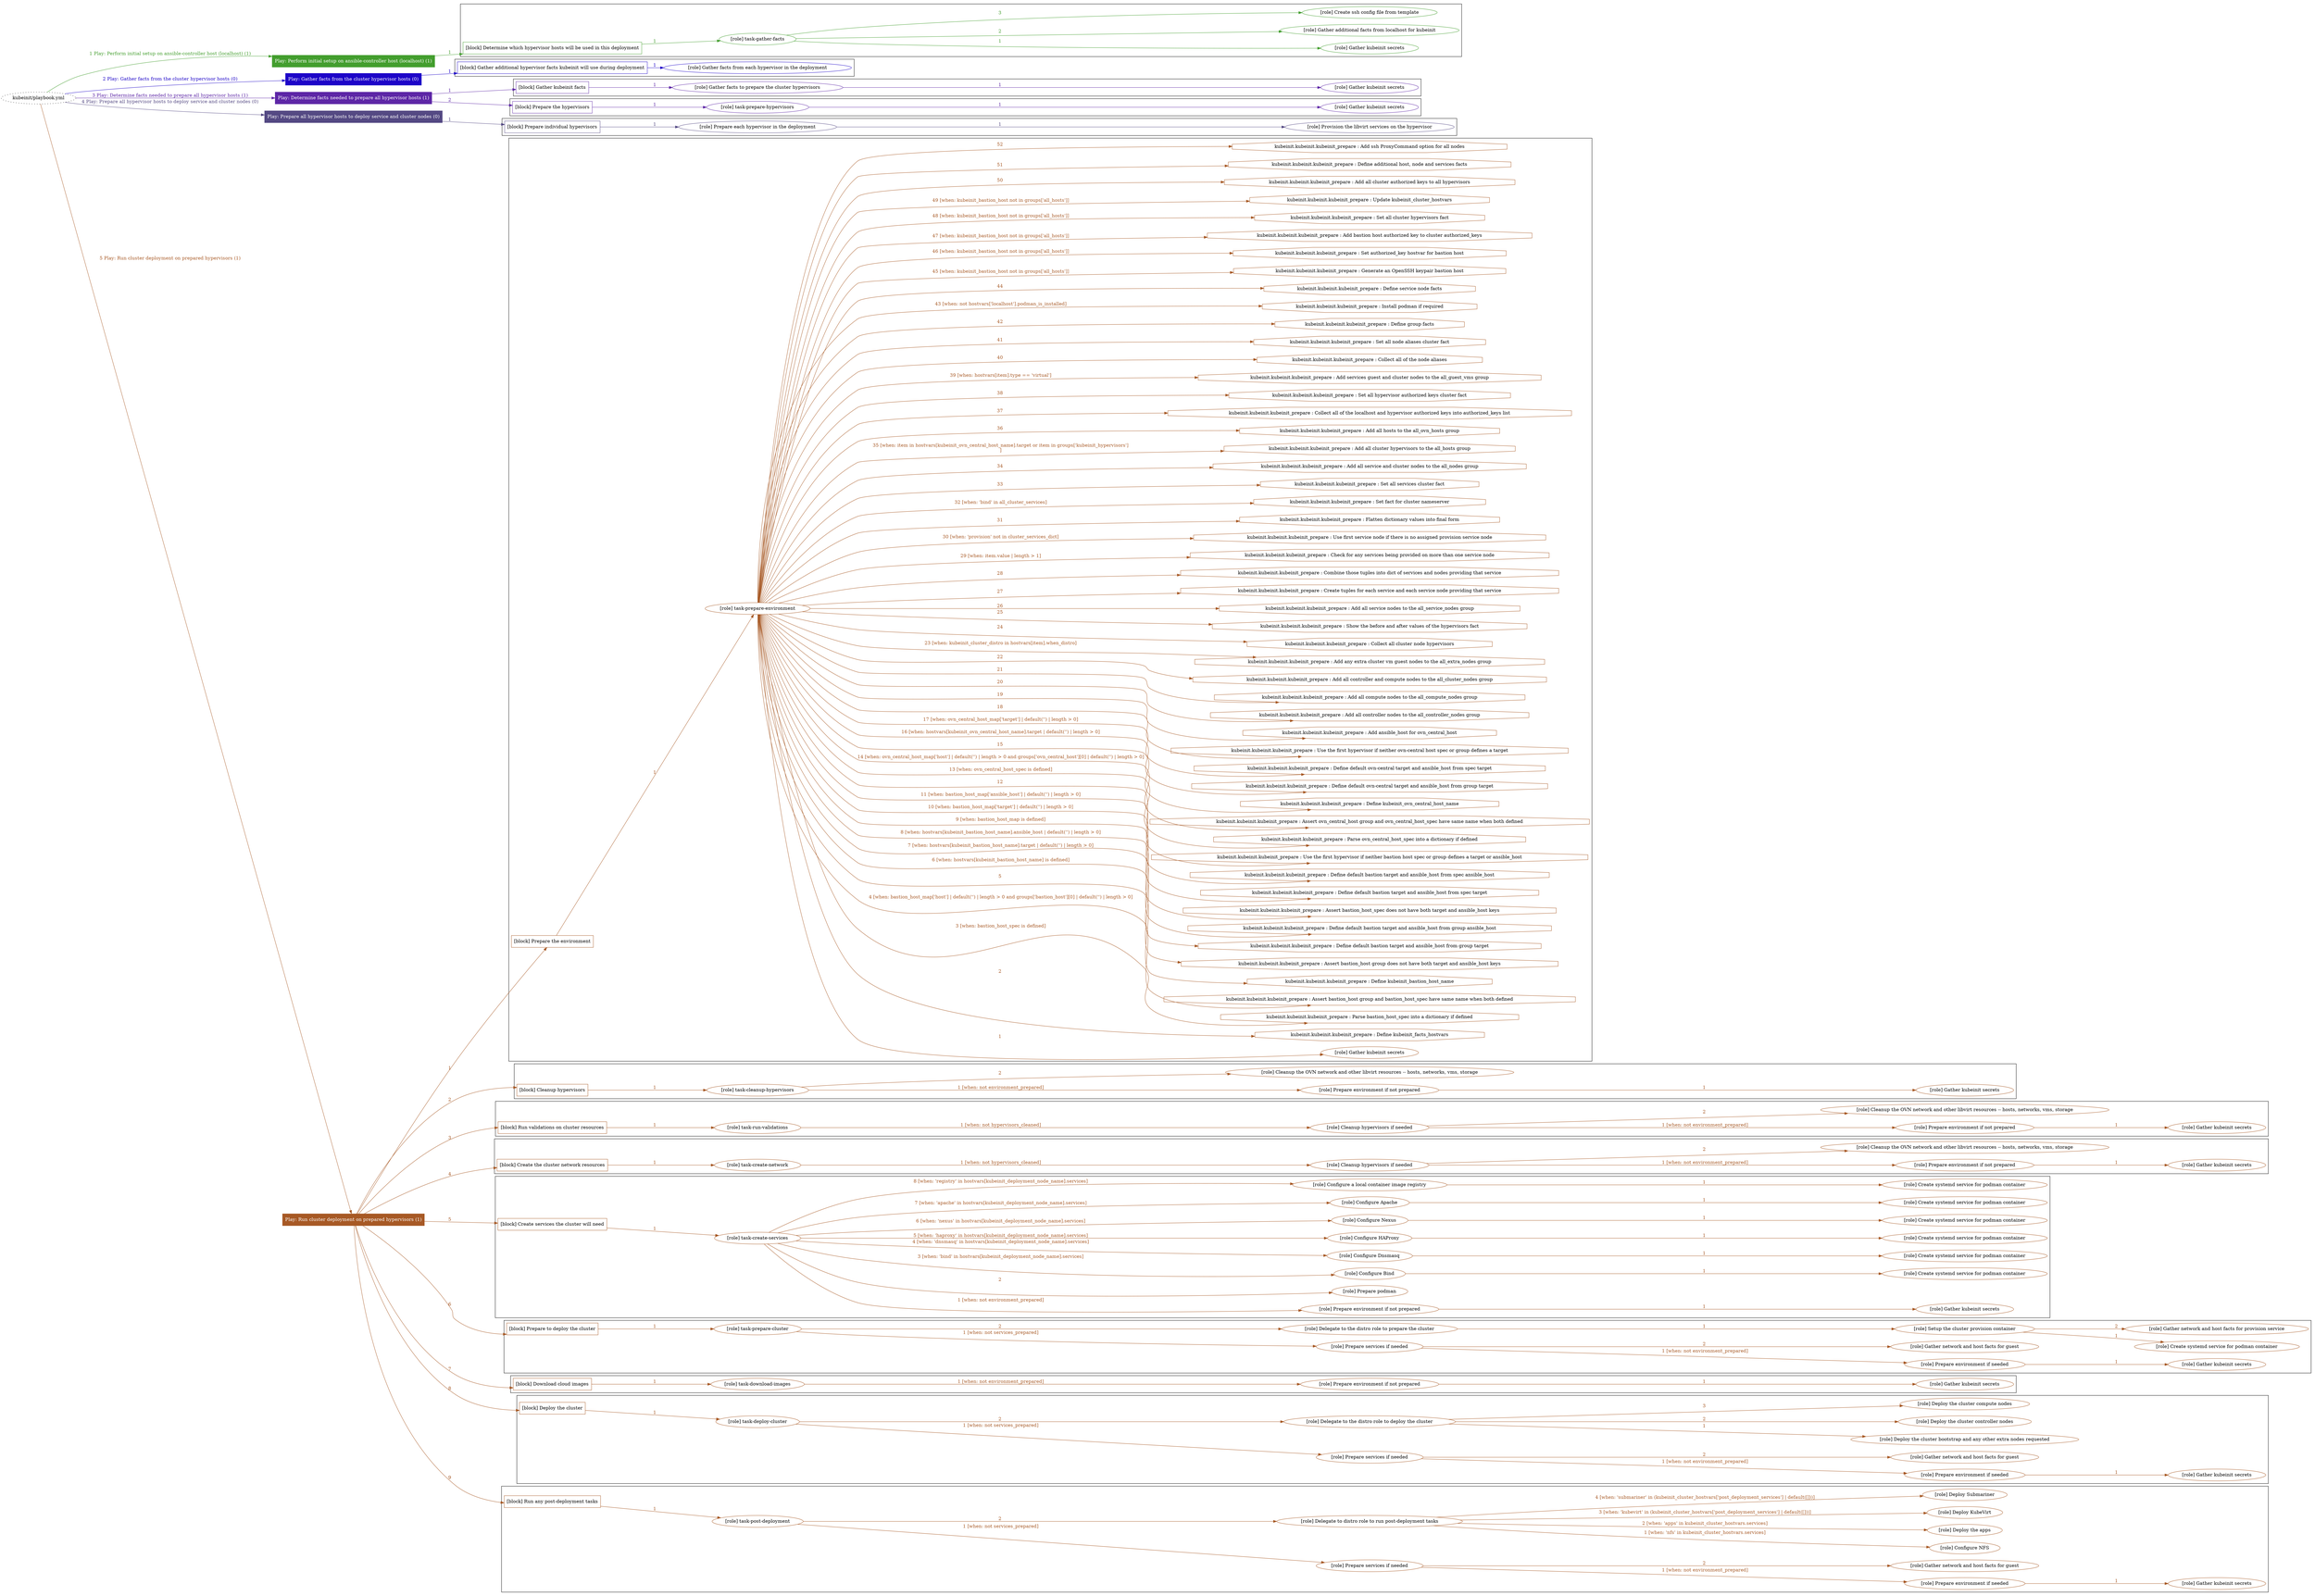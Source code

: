 digraph {
	graph [concentrate=true ordering=in rankdir=LR ratio=fill]
	edge [esep=5 sep=10]
	"kubeinit/playbook.yml" [URL="/home/runner/work/kubeinit/kubeinit/kubeinit/playbook.yml" id=playbook_54354c21 style=dotted]
	"kubeinit/playbook.yml" -> play_55abe20b [label="1 Play: Perform initial setup on ansible-controller host (localhost) (1)" color="#439e2e" fontcolor="#439e2e" id=edge_play_55abe20b labeltooltip="1 Play: Perform initial setup on ansible-controller host (localhost) (1)" tooltip="1 Play: Perform initial setup on ansible-controller host (localhost) (1)"]
	subgraph "Play: Perform initial setup on ansible-controller host (localhost) (1)" {
		play_55abe20b [label="Play: Perform initial setup on ansible-controller host (localhost) (1)" URL="/home/runner/work/kubeinit/kubeinit/kubeinit/playbook.yml" color="#439e2e" fontcolor="#ffffff" id=play_55abe20b shape=box style=filled tooltip=localhost]
		play_55abe20b -> block_2b50e3f5 [label=1 color="#439e2e" fontcolor="#439e2e" id=edge_block_2b50e3f5 labeltooltip=1 tooltip=1]
		subgraph cluster_block_2b50e3f5 {
			block_2b50e3f5 [label="[block] Determine which hypervisor hosts will be used in this deployment" URL="/home/runner/work/kubeinit/kubeinit/kubeinit/playbook.yml" color="#439e2e" id=block_2b50e3f5 labeltooltip="Determine which hypervisor hosts will be used in this deployment" shape=box tooltip="Determine which hypervisor hosts will be used in this deployment"]
			block_2b50e3f5 -> role_583c43ba [label="1 " color="#439e2e" fontcolor="#439e2e" id=edge_role_583c43ba labeltooltip="1 " tooltip="1 "]
			subgraph "task-gather-facts" {
				role_583c43ba [label="[role] task-gather-facts" URL="/home/runner/work/kubeinit/kubeinit/kubeinit/playbook.yml" color="#439e2e" id=role_583c43ba tooltip="task-gather-facts"]
				role_583c43ba -> role_19b228b3 [label="1 " color="#439e2e" fontcolor="#439e2e" id=edge_role_19b228b3 labeltooltip="1 " tooltip="1 "]
				subgraph "Gather kubeinit secrets" {
					role_19b228b3 [label="[role] Gather kubeinit secrets" URL="/home/runner/.ansible/collections/ansible_collections/kubeinit/kubeinit/roles/kubeinit_prepare/tasks/build_hypervisors_group.yml" color="#439e2e" id=role_19b228b3 tooltip="Gather kubeinit secrets"]
				}
				role_583c43ba -> role_148fb6dc [label="2 " color="#439e2e" fontcolor="#439e2e" id=edge_role_148fb6dc labeltooltip="2 " tooltip="2 "]
				subgraph "Gather additional facts from localhost for kubeinit" {
					role_148fb6dc [label="[role] Gather additional facts from localhost for kubeinit" URL="/home/runner/.ansible/collections/ansible_collections/kubeinit/kubeinit/roles/kubeinit_prepare/tasks/build_hypervisors_group.yml" color="#439e2e" id=role_148fb6dc tooltip="Gather additional facts from localhost for kubeinit"]
				}
				role_583c43ba -> role_630bd286 [label="3 " color="#439e2e" fontcolor="#439e2e" id=edge_role_630bd286 labeltooltip="3 " tooltip="3 "]
				subgraph "Create ssh config file from template" {
					role_630bd286 [label="[role] Create ssh config file from template" URL="/home/runner/.ansible/collections/ansible_collections/kubeinit/kubeinit/roles/kubeinit_prepare/tasks/build_hypervisors_group.yml" color="#439e2e" id=role_630bd286 tooltip="Create ssh config file from template"]
				}
			}
		}
	}
	"kubeinit/playbook.yml" -> play_e77ec3d4 [label="2 Play: Gather facts from the cluster hypervisor hosts (0)" color="#1d04c8" fontcolor="#1d04c8" id=edge_play_e77ec3d4 labeltooltip="2 Play: Gather facts from the cluster hypervisor hosts (0)" tooltip="2 Play: Gather facts from the cluster hypervisor hosts (0)"]
	subgraph "Play: Gather facts from the cluster hypervisor hosts (0)" {
		play_e77ec3d4 [label="Play: Gather facts from the cluster hypervisor hosts (0)" URL="/home/runner/work/kubeinit/kubeinit/kubeinit/playbook.yml" color="#1d04c8" fontcolor="#ffffff" id=play_e77ec3d4 shape=box style=filled tooltip="Play: Gather facts from the cluster hypervisor hosts (0)"]
		play_e77ec3d4 -> block_15659675 [label=1 color="#1d04c8" fontcolor="#1d04c8" id=edge_block_15659675 labeltooltip=1 tooltip=1]
		subgraph cluster_block_15659675 {
			block_15659675 [label="[block] Gather additional hypervisor facts kubeinit will use during deployment" URL="/home/runner/work/kubeinit/kubeinit/kubeinit/playbook.yml" color="#1d04c8" id=block_15659675 labeltooltip="Gather additional hypervisor facts kubeinit will use during deployment" shape=box tooltip="Gather additional hypervisor facts kubeinit will use during deployment"]
			block_15659675 -> role_9f4b4860 [label="1 " color="#1d04c8" fontcolor="#1d04c8" id=edge_role_9f4b4860 labeltooltip="1 " tooltip="1 "]
			subgraph "Gather facts from each hypervisor in the deployment" {
				role_9f4b4860 [label="[role] Gather facts from each hypervisor in the deployment" URL="/home/runner/work/kubeinit/kubeinit/kubeinit/playbook.yml" color="#1d04c8" id=role_9f4b4860 tooltip="Gather facts from each hypervisor in the deployment"]
			}
		}
	}
	"kubeinit/playbook.yml" -> play_027fb5e7 [label="3 Play: Determine facts needed to prepare all hypervisor hosts (1)" color="#5d26a6" fontcolor="#5d26a6" id=edge_play_027fb5e7 labeltooltip="3 Play: Determine facts needed to prepare all hypervisor hosts (1)" tooltip="3 Play: Determine facts needed to prepare all hypervisor hosts (1)"]
	subgraph "Play: Determine facts needed to prepare all hypervisor hosts (1)" {
		play_027fb5e7 [label="Play: Determine facts needed to prepare all hypervisor hosts (1)" URL="/home/runner/work/kubeinit/kubeinit/kubeinit/playbook.yml" color="#5d26a6" fontcolor="#ffffff" id=play_027fb5e7 shape=box style=filled tooltip=localhost]
		play_027fb5e7 -> block_5db22080 [label=1 color="#5d26a6" fontcolor="#5d26a6" id=edge_block_5db22080 labeltooltip=1 tooltip=1]
		subgraph cluster_block_5db22080 {
			block_5db22080 [label="[block] Gather kubeinit facts" URL="/home/runner/work/kubeinit/kubeinit/kubeinit/playbook.yml" color="#5d26a6" id=block_5db22080 labeltooltip="Gather kubeinit facts" shape=box tooltip="Gather kubeinit facts"]
			block_5db22080 -> role_3937835b [label="1 " color="#5d26a6" fontcolor="#5d26a6" id=edge_role_3937835b labeltooltip="1 " tooltip="1 "]
			subgraph "Gather facts to prepare the cluster hypervisors" {
				role_3937835b [label="[role] Gather facts to prepare the cluster hypervisors" URL="/home/runner/work/kubeinit/kubeinit/kubeinit/playbook.yml" color="#5d26a6" id=role_3937835b tooltip="Gather facts to prepare the cluster hypervisors"]
				role_3937835b -> role_99d6f5f3 [label="1 " color="#5d26a6" fontcolor="#5d26a6" id=edge_role_99d6f5f3 labeltooltip="1 " tooltip="1 "]
				subgraph "Gather kubeinit secrets" {
					role_99d6f5f3 [label="[role] Gather kubeinit secrets" URL="/home/runner/.ansible/collections/ansible_collections/kubeinit/kubeinit/roles/kubeinit_prepare/tasks/gather_kubeinit_facts.yml" color="#5d26a6" id=role_99d6f5f3 tooltip="Gather kubeinit secrets"]
				}
			}
		}
		play_027fb5e7 -> block_80909220 [label=2 color="#5d26a6" fontcolor="#5d26a6" id=edge_block_80909220 labeltooltip=2 tooltip=2]
		subgraph cluster_block_80909220 {
			block_80909220 [label="[block] Prepare the hypervisors" URL="/home/runner/work/kubeinit/kubeinit/kubeinit/playbook.yml" color="#5d26a6" id=block_80909220 labeltooltip="Prepare the hypervisors" shape=box tooltip="Prepare the hypervisors"]
			block_80909220 -> role_bd1df01e [label="1 " color="#5d26a6" fontcolor="#5d26a6" id=edge_role_bd1df01e labeltooltip="1 " tooltip="1 "]
			subgraph "task-prepare-hypervisors" {
				role_bd1df01e [label="[role] task-prepare-hypervisors" URL="/home/runner/work/kubeinit/kubeinit/kubeinit/playbook.yml" color="#5d26a6" id=role_bd1df01e tooltip="task-prepare-hypervisors"]
				role_bd1df01e -> role_f7e1d088 [label="1 " color="#5d26a6" fontcolor="#5d26a6" id=edge_role_f7e1d088 labeltooltip="1 " tooltip="1 "]
				subgraph "Gather kubeinit secrets" {
					role_f7e1d088 [label="[role] Gather kubeinit secrets" URL="/home/runner/.ansible/collections/ansible_collections/kubeinit/kubeinit/roles/kubeinit_prepare/tasks/gather_kubeinit_facts.yml" color="#5d26a6" id=role_f7e1d088 tooltip="Gather kubeinit secrets"]
				}
			}
		}
	}
	"kubeinit/playbook.yml" -> play_148537cc [label="4 Play: Prepare all hypervisor hosts to deploy service and cluster nodes (0)" color="#544983" fontcolor="#544983" id=edge_play_148537cc labeltooltip="4 Play: Prepare all hypervisor hosts to deploy service and cluster nodes (0)" tooltip="4 Play: Prepare all hypervisor hosts to deploy service and cluster nodes (0)"]
	subgraph "Play: Prepare all hypervisor hosts to deploy service and cluster nodes (0)" {
		play_148537cc [label="Play: Prepare all hypervisor hosts to deploy service and cluster nodes (0)" URL="/home/runner/work/kubeinit/kubeinit/kubeinit/playbook.yml" color="#544983" fontcolor="#ffffff" id=play_148537cc shape=box style=filled tooltip="Play: Prepare all hypervisor hosts to deploy service and cluster nodes (0)"]
		play_148537cc -> block_8d8fffc7 [label=1 color="#544983" fontcolor="#544983" id=edge_block_8d8fffc7 labeltooltip=1 tooltip=1]
		subgraph cluster_block_8d8fffc7 {
			block_8d8fffc7 [label="[block] Prepare individual hypervisors" URL="/home/runner/work/kubeinit/kubeinit/kubeinit/playbook.yml" color="#544983" id=block_8d8fffc7 labeltooltip="Prepare individual hypervisors" shape=box tooltip="Prepare individual hypervisors"]
			block_8d8fffc7 -> role_e0246079 [label="1 " color="#544983" fontcolor="#544983" id=edge_role_e0246079 labeltooltip="1 " tooltip="1 "]
			subgraph "Prepare each hypervisor in the deployment" {
				role_e0246079 [label="[role] Prepare each hypervisor in the deployment" URL="/home/runner/work/kubeinit/kubeinit/kubeinit/playbook.yml" color="#544983" id=role_e0246079 tooltip="Prepare each hypervisor in the deployment"]
				role_e0246079 -> role_8cc67bb2 [label="1 " color="#544983" fontcolor="#544983" id=edge_role_8cc67bb2 labeltooltip="1 " tooltip="1 "]
				subgraph "Provision the libvirt services on the hypervisor" {
					role_8cc67bb2 [label="[role] Provision the libvirt services on the hypervisor" URL="/home/runner/.ansible/collections/ansible_collections/kubeinit/kubeinit/roles/kubeinit_prepare/tasks/prepare_hypervisor.yml" color="#544983" id=role_8cc67bb2 tooltip="Provision the libvirt services on the hypervisor"]
				}
			}
		}
	}
	"kubeinit/playbook.yml" -> play_8e8e1270 [label="5 Play: Run cluster deployment on prepared hypervisors (1)" color="#a75925" fontcolor="#a75925" id=edge_play_8e8e1270 labeltooltip="5 Play: Run cluster deployment on prepared hypervisors (1)" tooltip="5 Play: Run cluster deployment on prepared hypervisors (1)"]
	subgraph "Play: Run cluster deployment on prepared hypervisors (1)" {
		play_8e8e1270 [label="Play: Run cluster deployment on prepared hypervisors (1)" URL="/home/runner/work/kubeinit/kubeinit/kubeinit/playbook.yml" color="#a75925" fontcolor="#ffffff" id=play_8e8e1270 shape=box style=filled tooltip=localhost]
		play_8e8e1270 -> block_ecbdc8c4 [label=1 color="#a75925" fontcolor="#a75925" id=edge_block_ecbdc8c4 labeltooltip=1 tooltip=1]
		subgraph cluster_block_ecbdc8c4 {
			block_ecbdc8c4 [label="[block] Prepare the environment" URL="/home/runner/work/kubeinit/kubeinit/kubeinit/playbook.yml" color="#a75925" id=block_ecbdc8c4 labeltooltip="Prepare the environment" shape=box tooltip="Prepare the environment"]
			block_ecbdc8c4 -> role_493e06ce [label="1 " color="#a75925" fontcolor="#a75925" id=edge_role_493e06ce labeltooltip="1 " tooltip="1 "]
			subgraph "task-prepare-environment" {
				role_493e06ce [label="[role] task-prepare-environment" URL="/home/runner/work/kubeinit/kubeinit/kubeinit/playbook.yml" color="#a75925" id=role_493e06ce tooltip="task-prepare-environment"]
				role_493e06ce -> role_8e89a533 [label="1 " color="#a75925" fontcolor="#a75925" id=edge_role_8e89a533 labeltooltip="1 " tooltip="1 "]
				subgraph "Gather kubeinit secrets" {
					role_8e89a533 [label="[role] Gather kubeinit secrets" URL="/home/runner/.ansible/collections/ansible_collections/kubeinit/kubeinit/roles/kubeinit_prepare/tasks/gather_kubeinit_facts.yml" color="#a75925" id=role_8e89a533 tooltip="Gather kubeinit secrets"]
				}
				task_8c029398 [label="kubeinit.kubeinit.kubeinit_prepare : Define kubeinit_facts_hostvars" URL="/home/runner/.ansible/collections/ansible_collections/kubeinit/kubeinit/roles/kubeinit_prepare/tasks/main.yml" color="#a75925" id=task_8c029398 shape=octagon tooltip="kubeinit.kubeinit.kubeinit_prepare : Define kubeinit_facts_hostvars"]
				role_493e06ce -> task_8c029398 [label="2 " color="#a75925" fontcolor="#a75925" id=edge_task_8c029398 labeltooltip="2 " tooltip="2 "]
				task_c0c2f0b3 [label="kubeinit.kubeinit.kubeinit_prepare : Parse bastion_host_spec into a dictionary if defined" URL="/home/runner/.ansible/collections/ansible_collections/kubeinit/kubeinit/roles/kubeinit_prepare/tasks/main.yml" color="#a75925" id=task_c0c2f0b3 shape=octagon tooltip="kubeinit.kubeinit.kubeinit_prepare : Parse bastion_host_spec into a dictionary if defined"]
				role_493e06ce -> task_c0c2f0b3 [label="3 [when: bastion_host_spec is defined]" color="#a75925" fontcolor="#a75925" id=edge_task_c0c2f0b3 labeltooltip="3 [when: bastion_host_spec is defined]" tooltip="3 [when: bastion_host_spec is defined]"]
				task_609bd85e [label="kubeinit.kubeinit.kubeinit_prepare : Assert bastion_host group and bastion_host_spec have same name when both defined" URL="/home/runner/.ansible/collections/ansible_collections/kubeinit/kubeinit/roles/kubeinit_prepare/tasks/main.yml" color="#a75925" id=task_609bd85e shape=octagon tooltip="kubeinit.kubeinit.kubeinit_prepare : Assert bastion_host group and bastion_host_spec have same name when both defined"]
				role_493e06ce -> task_609bd85e [label="4 [when: bastion_host_map['host'] | default('') | length > 0 and groups['bastion_host'][0] | default('') | length > 0]" color="#a75925" fontcolor="#a75925" id=edge_task_609bd85e labeltooltip="4 [when: bastion_host_map['host'] | default('') | length > 0 and groups['bastion_host'][0] | default('') | length > 0]" tooltip="4 [when: bastion_host_map['host'] | default('') | length > 0 and groups['bastion_host'][0] | default('') | length > 0]"]
				task_b00bdfe1 [label="kubeinit.kubeinit.kubeinit_prepare : Define kubeinit_bastion_host_name" URL="/home/runner/.ansible/collections/ansible_collections/kubeinit/kubeinit/roles/kubeinit_prepare/tasks/main.yml" color="#a75925" id=task_b00bdfe1 shape=octagon tooltip="kubeinit.kubeinit.kubeinit_prepare : Define kubeinit_bastion_host_name"]
				role_493e06ce -> task_b00bdfe1 [label="5 " color="#a75925" fontcolor="#a75925" id=edge_task_b00bdfe1 labeltooltip="5 " tooltip="5 "]
				task_8b27de79 [label="kubeinit.kubeinit.kubeinit_prepare : Assert bastion_host group does not have both target and ansible_host keys" URL="/home/runner/.ansible/collections/ansible_collections/kubeinit/kubeinit/roles/kubeinit_prepare/tasks/main.yml" color="#a75925" id=task_8b27de79 shape=octagon tooltip="kubeinit.kubeinit.kubeinit_prepare : Assert bastion_host group does not have both target and ansible_host keys"]
				role_493e06ce -> task_8b27de79 [label="6 [when: hostvars[kubeinit_bastion_host_name] is defined]" color="#a75925" fontcolor="#a75925" id=edge_task_8b27de79 labeltooltip="6 [when: hostvars[kubeinit_bastion_host_name] is defined]" tooltip="6 [when: hostvars[kubeinit_bastion_host_name] is defined]"]
				task_a34d0ce6 [label="kubeinit.kubeinit.kubeinit_prepare : Define default bastion target and ansible_host from group target" URL="/home/runner/.ansible/collections/ansible_collections/kubeinit/kubeinit/roles/kubeinit_prepare/tasks/main.yml" color="#a75925" id=task_a34d0ce6 shape=octagon tooltip="kubeinit.kubeinit.kubeinit_prepare : Define default bastion target and ansible_host from group target"]
				role_493e06ce -> task_a34d0ce6 [label="7 [when: hostvars[kubeinit_bastion_host_name].target | default('') | length > 0]" color="#a75925" fontcolor="#a75925" id=edge_task_a34d0ce6 labeltooltip="7 [when: hostvars[kubeinit_bastion_host_name].target | default('') | length > 0]" tooltip="7 [when: hostvars[kubeinit_bastion_host_name].target | default('') | length > 0]"]
				task_c13d3a59 [label="kubeinit.kubeinit.kubeinit_prepare : Define default bastion target and ansible_host from group ansible_host" URL="/home/runner/.ansible/collections/ansible_collections/kubeinit/kubeinit/roles/kubeinit_prepare/tasks/main.yml" color="#a75925" id=task_c13d3a59 shape=octagon tooltip="kubeinit.kubeinit.kubeinit_prepare : Define default bastion target and ansible_host from group ansible_host"]
				role_493e06ce -> task_c13d3a59 [label="8 [when: hostvars[kubeinit_bastion_host_name].ansible_host | default('') | length > 0]" color="#a75925" fontcolor="#a75925" id=edge_task_c13d3a59 labeltooltip="8 [when: hostvars[kubeinit_bastion_host_name].ansible_host | default('') | length > 0]" tooltip="8 [when: hostvars[kubeinit_bastion_host_name].ansible_host | default('') | length > 0]"]
				task_e1cca482 [label="kubeinit.kubeinit.kubeinit_prepare : Assert bastion_host_spec does not have both target and ansible_host keys" URL="/home/runner/.ansible/collections/ansible_collections/kubeinit/kubeinit/roles/kubeinit_prepare/tasks/main.yml" color="#a75925" id=task_e1cca482 shape=octagon tooltip="kubeinit.kubeinit.kubeinit_prepare : Assert bastion_host_spec does not have both target and ansible_host keys"]
				role_493e06ce -> task_e1cca482 [label="9 [when: bastion_host_map is defined]" color="#a75925" fontcolor="#a75925" id=edge_task_e1cca482 labeltooltip="9 [when: bastion_host_map is defined]" tooltip="9 [when: bastion_host_map is defined]"]
				task_c2eafdc7 [label="kubeinit.kubeinit.kubeinit_prepare : Define default bastion target and ansible_host from spec target" URL="/home/runner/.ansible/collections/ansible_collections/kubeinit/kubeinit/roles/kubeinit_prepare/tasks/main.yml" color="#a75925" id=task_c2eafdc7 shape=octagon tooltip="kubeinit.kubeinit.kubeinit_prepare : Define default bastion target and ansible_host from spec target"]
				role_493e06ce -> task_c2eafdc7 [label="10 [when: bastion_host_map['target'] | default('') | length > 0]" color="#a75925" fontcolor="#a75925" id=edge_task_c2eafdc7 labeltooltip="10 [when: bastion_host_map['target'] | default('') | length > 0]" tooltip="10 [when: bastion_host_map['target'] | default('') | length > 0]"]
				task_673f3b42 [label="kubeinit.kubeinit.kubeinit_prepare : Define default bastion target and ansible_host from spec ansible_host" URL="/home/runner/.ansible/collections/ansible_collections/kubeinit/kubeinit/roles/kubeinit_prepare/tasks/main.yml" color="#a75925" id=task_673f3b42 shape=octagon tooltip="kubeinit.kubeinit.kubeinit_prepare : Define default bastion target and ansible_host from spec ansible_host"]
				role_493e06ce -> task_673f3b42 [label="11 [when: bastion_host_map['ansible_host'] | default('') | length > 0]" color="#a75925" fontcolor="#a75925" id=edge_task_673f3b42 labeltooltip="11 [when: bastion_host_map['ansible_host'] | default('') | length > 0]" tooltip="11 [when: bastion_host_map['ansible_host'] | default('') | length > 0]"]
				task_7f4ea3fa [label="kubeinit.kubeinit.kubeinit_prepare : Use the first hypervisor if neither bastion host spec or group defines a target or ansible_host" URL="/home/runner/.ansible/collections/ansible_collections/kubeinit/kubeinit/roles/kubeinit_prepare/tasks/main.yml" color="#a75925" id=task_7f4ea3fa shape=octagon tooltip="kubeinit.kubeinit.kubeinit_prepare : Use the first hypervisor if neither bastion host spec or group defines a target or ansible_host"]
				role_493e06ce -> task_7f4ea3fa [label="12 " color="#a75925" fontcolor="#a75925" id=edge_task_7f4ea3fa labeltooltip="12 " tooltip="12 "]
				task_12fca08e [label="kubeinit.kubeinit.kubeinit_prepare : Parse ovn_central_host_spec into a dictionary if defined" URL="/home/runner/.ansible/collections/ansible_collections/kubeinit/kubeinit/roles/kubeinit_prepare/tasks/main.yml" color="#a75925" id=task_12fca08e shape=octagon tooltip="kubeinit.kubeinit.kubeinit_prepare : Parse ovn_central_host_spec into a dictionary if defined"]
				role_493e06ce -> task_12fca08e [label="13 [when: ovn_central_host_spec is defined]" color="#a75925" fontcolor="#a75925" id=edge_task_12fca08e labeltooltip="13 [when: ovn_central_host_spec is defined]" tooltip="13 [when: ovn_central_host_spec is defined]"]
				task_b4923778 [label="kubeinit.kubeinit.kubeinit_prepare : Assert ovn_central_host group and ovn_central_host_spec have same name when both defined" URL="/home/runner/.ansible/collections/ansible_collections/kubeinit/kubeinit/roles/kubeinit_prepare/tasks/main.yml" color="#a75925" id=task_b4923778 shape=octagon tooltip="kubeinit.kubeinit.kubeinit_prepare : Assert ovn_central_host group and ovn_central_host_spec have same name when both defined"]
				role_493e06ce -> task_b4923778 [label="14 [when: ovn_central_host_map['host'] | default('') | length > 0 and groups['ovn_central_host'][0] | default('') | length > 0]" color="#a75925" fontcolor="#a75925" id=edge_task_b4923778 labeltooltip="14 [when: ovn_central_host_map['host'] | default('') | length > 0 and groups['ovn_central_host'][0] | default('') | length > 0]" tooltip="14 [when: ovn_central_host_map['host'] | default('') | length > 0 and groups['ovn_central_host'][0] | default('') | length > 0]"]
				task_63d5c8fa [label="kubeinit.kubeinit.kubeinit_prepare : Define kubeinit_ovn_central_host_name" URL="/home/runner/.ansible/collections/ansible_collections/kubeinit/kubeinit/roles/kubeinit_prepare/tasks/main.yml" color="#a75925" id=task_63d5c8fa shape=octagon tooltip="kubeinit.kubeinit.kubeinit_prepare : Define kubeinit_ovn_central_host_name"]
				role_493e06ce -> task_63d5c8fa [label="15 " color="#a75925" fontcolor="#a75925" id=edge_task_63d5c8fa labeltooltip="15 " tooltip="15 "]
				task_c802df35 [label="kubeinit.kubeinit.kubeinit_prepare : Define default ovn-central target and ansible_host from group target" URL="/home/runner/.ansible/collections/ansible_collections/kubeinit/kubeinit/roles/kubeinit_prepare/tasks/main.yml" color="#a75925" id=task_c802df35 shape=octagon tooltip="kubeinit.kubeinit.kubeinit_prepare : Define default ovn-central target and ansible_host from group target"]
				role_493e06ce -> task_c802df35 [label="16 [when: hostvars[kubeinit_ovn_central_host_name].target | default('') | length > 0]" color="#a75925" fontcolor="#a75925" id=edge_task_c802df35 labeltooltip="16 [when: hostvars[kubeinit_ovn_central_host_name].target | default('') | length > 0]" tooltip="16 [when: hostvars[kubeinit_ovn_central_host_name].target | default('') | length > 0]"]
				task_0f0f3cc1 [label="kubeinit.kubeinit.kubeinit_prepare : Define default ovn-central target and ansible_host from spec target" URL="/home/runner/.ansible/collections/ansible_collections/kubeinit/kubeinit/roles/kubeinit_prepare/tasks/main.yml" color="#a75925" id=task_0f0f3cc1 shape=octagon tooltip="kubeinit.kubeinit.kubeinit_prepare : Define default ovn-central target and ansible_host from spec target"]
				role_493e06ce -> task_0f0f3cc1 [label="17 [when: ovn_central_host_map['target'] | default('') | length > 0]" color="#a75925" fontcolor="#a75925" id=edge_task_0f0f3cc1 labeltooltip="17 [when: ovn_central_host_map['target'] | default('') | length > 0]" tooltip="17 [when: ovn_central_host_map['target'] | default('') | length > 0]"]
				task_39791ff9 [label="kubeinit.kubeinit.kubeinit_prepare : Use the first hypervisor if neither ovn-central host spec or group defines a target" URL="/home/runner/.ansible/collections/ansible_collections/kubeinit/kubeinit/roles/kubeinit_prepare/tasks/main.yml" color="#a75925" id=task_39791ff9 shape=octagon tooltip="kubeinit.kubeinit.kubeinit_prepare : Use the first hypervisor if neither ovn-central host spec or group defines a target"]
				role_493e06ce -> task_39791ff9 [label="18 " color="#a75925" fontcolor="#a75925" id=edge_task_39791ff9 labeltooltip="18 " tooltip="18 "]
				task_e1b3f178 [label="kubeinit.kubeinit.kubeinit_prepare : Add ansible_host for ovn_central_host" URL="/home/runner/.ansible/collections/ansible_collections/kubeinit/kubeinit/roles/kubeinit_prepare/tasks/main.yml" color="#a75925" id=task_e1b3f178 shape=octagon tooltip="kubeinit.kubeinit.kubeinit_prepare : Add ansible_host for ovn_central_host"]
				role_493e06ce -> task_e1b3f178 [label="19 " color="#a75925" fontcolor="#a75925" id=edge_task_e1b3f178 labeltooltip="19 " tooltip="19 "]
				task_8dd670f3 [label="kubeinit.kubeinit.kubeinit_prepare : Add all controller nodes to the all_controller_nodes group" URL="/home/runner/.ansible/collections/ansible_collections/kubeinit/kubeinit/roles/kubeinit_prepare/tasks/prepare_groups.yml" color="#a75925" id=task_8dd670f3 shape=octagon tooltip="kubeinit.kubeinit.kubeinit_prepare : Add all controller nodes to the all_controller_nodes group"]
				role_493e06ce -> task_8dd670f3 [label="20 " color="#a75925" fontcolor="#a75925" id=edge_task_8dd670f3 labeltooltip="20 " tooltip="20 "]
				task_6b75c6c3 [label="kubeinit.kubeinit.kubeinit_prepare : Add all compute nodes to the all_compute_nodes group" URL="/home/runner/.ansible/collections/ansible_collections/kubeinit/kubeinit/roles/kubeinit_prepare/tasks/prepare_groups.yml" color="#a75925" id=task_6b75c6c3 shape=octagon tooltip="kubeinit.kubeinit.kubeinit_prepare : Add all compute nodes to the all_compute_nodes group"]
				role_493e06ce -> task_6b75c6c3 [label="21 " color="#a75925" fontcolor="#a75925" id=edge_task_6b75c6c3 labeltooltip="21 " tooltip="21 "]
				task_13a62fbc [label="kubeinit.kubeinit.kubeinit_prepare : Add all controller and compute nodes to the all_cluster_nodes group" URL="/home/runner/.ansible/collections/ansible_collections/kubeinit/kubeinit/roles/kubeinit_prepare/tasks/prepare_groups.yml" color="#a75925" id=task_13a62fbc shape=octagon tooltip="kubeinit.kubeinit.kubeinit_prepare : Add all controller and compute nodes to the all_cluster_nodes group"]
				role_493e06ce -> task_13a62fbc [label="22 " color="#a75925" fontcolor="#a75925" id=edge_task_13a62fbc labeltooltip="22 " tooltip="22 "]
				task_3e5c0e3c [label="kubeinit.kubeinit.kubeinit_prepare : Add any extra cluster vm guest nodes to the all_extra_nodes group" URL="/home/runner/.ansible/collections/ansible_collections/kubeinit/kubeinit/roles/kubeinit_prepare/tasks/prepare_groups.yml" color="#a75925" id=task_3e5c0e3c shape=octagon tooltip="kubeinit.kubeinit.kubeinit_prepare : Add any extra cluster vm guest nodes to the all_extra_nodes group"]
				role_493e06ce -> task_3e5c0e3c [label="23 [when: kubeinit_cluster_distro in hostvars[item].when_distro]" color="#a75925" fontcolor="#a75925" id=edge_task_3e5c0e3c labeltooltip="23 [when: kubeinit_cluster_distro in hostvars[item].when_distro]" tooltip="23 [when: kubeinit_cluster_distro in hostvars[item].when_distro]"]
				task_d93794f0 [label="kubeinit.kubeinit.kubeinit_prepare : Collect all cluster node hypervisors" URL="/home/runner/.ansible/collections/ansible_collections/kubeinit/kubeinit/roles/kubeinit_prepare/tasks/prepare_groups.yml" color="#a75925" id=task_d93794f0 shape=octagon tooltip="kubeinit.kubeinit.kubeinit_prepare : Collect all cluster node hypervisors"]
				role_493e06ce -> task_d93794f0 [label="24 " color="#a75925" fontcolor="#a75925" id=edge_task_d93794f0 labeltooltip="24 " tooltip="24 "]
				task_c1882f5b [label="kubeinit.kubeinit.kubeinit_prepare : Show the before and after values of the hypervisors fact" URL="/home/runner/.ansible/collections/ansible_collections/kubeinit/kubeinit/roles/kubeinit_prepare/tasks/prepare_groups.yml" color="#a75925" id=task_c1882f5b shape=octagon tooltip="kubeinit.kubeinit.kubeinit_prepare : Show the before and after values of the hypervisors fact"]
				role_493e06ce -> task_c1882f5b [label="25 " color="#a75925" fontcolor="#a75925" id=edge_task_c1882f5b labeltooltip="25 " tooltip="25 "]
				task_43be0252 [label="kubeinit.kubeinit.kubeinit_prepare : Add all service nodes to the all_service_nodes group" URL="/home/runner/.ansible/collections/ansible_collections/kubeinit/kubeinit/roles/kubeinit_prepare/tasks/prepare_groups.yml" color="#a75925" id=task_43be0252 shape=octagon tooltip="kubeinit.kubeinit.kubeinit_prepare : Add all service nodes to the all_service_nodes group"]
				role_493e06ce -> task_43be0252 [label="26 " color="#a75925" fontcolor="#a75925" id=edge_task_43be0252 labeltooltip="26 " tooltip="26 "]
				task_dc94fe8d [label="kubeinit.kubeinit.kubeinit_prepare : Create tuples for each service and each service node providing that service" URL="/home/runner/.ansible/collections/ansible_collections/kubeinit/kubeinit/roles/kubeinit_prepare/tasks/prepare_groups.yml" color="#a75925" id=task_dc94fe8d shape=octagon tooltip="kubeinit.kubeinit.kubeinit_prepare : Create tuples for each service and each service node providing that service"]
				role_493e06ce -> task_dc94fe8d [label="27 " color="#a75925" fontcolor="#a75925" id=edge_task_dc94fe8d labeltooltip="27 " tooltip="27 "]
				task_9c314edc [label="kubeinit.kubeinit.kubeinit_prepare : Combine those tuples into dict of services and nodes providing that service" URL="/home/runner/.ansible/collections/ansible_collections/kubeinit/kubeinit/roles/kubeinit_prepare/tasks/prepare_groups.yml" color="#a75925" id=task_9c314edc shape=octagon tooltip="kubeinit.kubeinit.kubeinit_prepare : Combine those tuples into dict of services and nodes providing that service"]
				role_493e06ce -> task_9c314edc [label="28 " color="#a75925" fontcolor="#a75925" id=edge_task_9c314edc labeltooltip="28 " tooltip="28 "]
				task_e2e8e40d [label="kubeinit.kubeinit.kubeinit_prepare : Check for any services being provided on more than one service node" URL="/home/runner/.ansible/collections/ansible_collections/kubeinit/kubeinit/roles/kubeinit_prepare/tasks/prepare_groups.yml" color="#a75925" id=task_e2e8e40d shape=octagon tooltip="kubeinit.kubeinit.kubeinit_prepare : Check for any services being provided on more than one service node"]
				role_493e06ce -> task_e2e8e40d [label="29 [when: item.value | length > 1]" color="#a75925" fontcolor="#a75925" id=edge_task_e2e8e40d labeltooltip="29 [when: item.value | length > 1]" tooltip="29 [when: item.value | length > 1]"]
				task_fabac87c [label="kubeinit.kubeinit.kubeinit_prepare : Use first service node if there is no assigned provision service node" URL="/home/runner/.ansible/collections/ansible_collections/kubeinit/kubeinit/roles/kubeinit_prepare/tasks/prepare_groups.yml" color="#a75925" id=task_fabac87c shape=octagon tooltip="kubeinit.kubeinit.kubeinit_prepare : Use first service node if there is no assigned provision service node"]
				role_493e06ce -> task_fabac87c [label="30 [when: 'provision' not in cluster_services_dict]" color="#a75925" fontcolor="#a75925" id=edge_task_fabac87c labeltooltip="30 [when: 'provision' not in cluster_services_dict]" tooltip="30 [when: 'provision' not in cluster_services_dict]"]
				task_f14c22ed [label="kubeinit.kubeinit.kubeinit_prepare : Flatten dictionary values into final form" URL="/home/runner/.ansible/collections/ansible_collections/kubeinit/kubeinit/roles/kubeinit_prepare/tasks/prepare_groups.yml" color="#a75925" id=task_f14c22ed shape=octagon tooltip="kubeinit.kubeinit.kubeinit_prepare : Flatten dictionary values into final form"]
				role_493e06ce -> task_f14c22ed [label="31 " color="#a75925" fontcolor="#a75925" id=edge_task_f14c22ed labeltooltip="31 " tooltip="31 "]
				task_962fecde [label="kubeinit.kubeinit.kubeinit_prepare : Set fact for cluster nameserver" URL="/home/runner/.ansible/collections/ansible_collections/kubeinit/kubeinit/roles/kubeinit_prepare/tasks/prepare_groups.yml" color="#a75925" id=task_962fecde shape=octagon tooltip="kubeinit.kubeinit.kubeinit_prepare : Set fact for cluster nameserver"]
				role_493e06ce -> task_962fecde [label="32 [when: 'bind' in all_cluster_services]" color="#a75925" fontcolor="#a75925" id=edge_task_962fecde labeltooltip="32 [when: 'bind' in all_cluster_services]" tooltip="32 [when: 'bind' in all_cluster_services]"]
				task_b8f123cd [label="kubeinit.kubeinit.kubeinit_prepare : Set all services cluster fact" URL="/home/runner/.ansible/collections/ansible_collections/kubeinit/kubeinit/roles/kubeinit_prepare/tasks/prepare_groups.yml" color="#a75925" id=task_b8f123cd shape=octagon tooltip="kubeinit.kubeinit.kubeinit_prepare : Set all services cluster fact"]
				role_493e06ce -> task_b8f123cd [label="33 " color="#a75925" fontcolor="#a75925" id=edge_task_b8f123cd labeltooltip="33 " tooltip="33 "]
				task_3953bfe8 [label="kubeinit.kubeinit.kubeinit_prepare : Add all service and cluster nodes to the all_nodes group" URL="/home/runner/.ansible/collections/ansible_collections/kubeinit/kubeinit/roles/kubeinit_prepare/tasks/prepare_groups.yml" color="#a75925" id=task_3953bfe8 shape=octagon tooltip="kubeinit.kubeinit.kubeinit_prepare : Add all service and cluster nodes to the all_nodes group"]
				role_493e06ce -> task_3953bfe8 [label="34 " color="#a75925" fontcolor="#a75925" id=edge_task_3953bfe8 labeltooltip="34 " tooltip="34 "]
				task_afddd5bc [label="kubeinit.kubeinit.kubeinit_prepare : Add all cluster hypervisors to the all_hosts group" URL="/home/runner/.ansible/collections/ansible_collections/kubeinit/kubeinit/roles/kubeinit_prepare/tasks/prepare_groups.yml" color="#a75925" id=task_afddd5bc shape=octagon tooltip="kubeinit.kubeinit.kubeinit_prepare : Add all cluster hypervisors to the all_hosts group"]
				role_493e06ce -> task_afddd5bc [label="35 [when: item in hostvars[kubeinit_ovn_central_host_name].target or item in groups['kubeinit_hypervisors']
]" color="#a75925" fontcolor="#a75925" id=edge_task_afddd5bc labeltooltip="35 [when: item in hostvars[kubeinit_ovn_central_host_name].target or item in groups['kubeinit_hypervisors']
]" tooltip="35 [when: item in hostvars[kubeinit_ovn_central_host_name].target or item in groups['kubeinit_hypervisors']
]"]
				task_e0767c57 [label="kubeinit.kubeinit.kubeinit_prepare : Add all hosts to the all_ovn_hosts group" URL="/home/runner/.ansible/collections/ansible_collections/kubeinit/kubeinit/roles/kubeinit_prepare/tasks/prepare_groups.yml" color="#a75925" id=task_e0767c57 shape=octagon tooltip="kubeinit.kubeinit.kubeinit_prepare : Add all hosts to the all_ovn_hosts group"]
				role_493e06ce -> task_e0767c57 [label="36 " color="#a75925" fontcolor="#a75925" id=edge_task_e0767c57 labeltooltip="36 " tooltip="36 "]
				task_4696329a [label="kubeinit.kubeinit.kubeinit_prepare : Collect all of the localhost and hypervisor authorized keys into authorized_keys list" URL="/home/runner/.ansible/collections/ansible_collections/kubeinit/kubeinit/roles/kubeinit_prepare/tasks/prepare_groups.yml" color="#a75925" id=task_4696329a shape=octagon tooltip="kubeinit.kubeinit.kubeinit_prepare : Collect all of the localhost and hypervisor authorized keys into authorized_keys list"]
				role_493e06ce -> task_4696329a [label="37 " color="#a75925" fontcolor="#a75925" id=edge_task_4696329a labeltooltip="37 " tooltip="37 "]
				task_4c3bd49d [label="kubeinit.kubeinit.kubeinit_prepare : Set all hypervisor authorized keys cluster fact" URL="/home/runner/.ansible/collections/ansible_collections/kubeinit/kubeinit/roles/kubeinit_prepare/tasks/prepare_groups.yml" color="#a75925" id=task_4c3bd49d shape=octagon tooltip="kubeinit.kubeinit.kubeinit_prepare : Set all hypervisor authorized keys cluster fact"]
				role_493e06ce -> task_4c3bd49d [label="38 " color="#a75925" fontcolor="#a75925" id=edge_task_4c3bd49d labeltooltip="38 " tooltip="38 "]
				task_bd8ce032 [label="kubeinit.kubeinit.kubeinit_prepare : Add services guest and cluster nodes to the all_guest_vms group" URL="/home/runner/.ansible/collections/ansible_collections/kubeinit/kubeinit/roles/kubeinit_prepare/tasks/prepare_groups.yml" color="#a75925" id=task_bd8ce032 shape=octagon tooltip="kubeinit.kubeinit.kubeinit_prepare : Add services guest and cluster nodes to the all_guest_vms group"]
				role_493e06ce -> task_bd8ce032 [label="39 [when: hostvars[item].type == 'virtual']" color="#a75925" fontcolor="#a75925" id=edge_task_bd8ce032 labeltooltip="39 [when: hostvars[item].type == 'virtual']" tooltip="39 [when: hostvars[item].type == 'virtual']"]
				task_3dd22005 [label="kubeinit.kubeinit.kubeinit_prepare : Collect all of the node aliases" URL="/home/runner/.ansible/collections/ansible_collections/kubeinit/kubeinit/roles/kubeinit_prepare/tasks/prepare_groups.yml" color="#a75925" id=task_3dd22005 shape=octagon tooltip="kubeinit.kubeinit.kubeinit_prepare : Collect all of the node aliases"]
				role_493e06ce -> task_3dd22005 [label="40 " color="#a75925" fontcolor="#a75925" id=edge_task_3dd22005 labeltooltip="40 " tooltip="40 "]
				task_a207cc4a [label="kubeinit.kubeinit.kubeinit_prepare : Set all node aliases cluster fact" URL="/home/runner/.ansible/collections/ansible_collections/kubeinit/kubeinit/roles/kubeinit_prepare/tasks/prepare_groups.yml" color="#a75925" id=task_a207cc4a shape=octagon tooltip="kubeinit.kubeinit.kubeinit_prepare : Set all node aliases cluster fact"]
				role_493e06ce -> task_a207cc4a [label="41 " color="#a75925" fontcolor="#a75925" id=edge_task_a207cc4a labeltooltip="41 " tooltip="41 "]
				task_864ada5c [label="kubeinit.kubeinit.kubeinit_prepare : Define group facts" URL="/home/runner/.ansible/collections/ansible_collections/kubeinit/kubeinit/roles/kubeinit_prepare/tasks/main.yml" color="#a75925" id=task_864ada5c shape=octagon tooltip="kubeinit.kubeinit.kubeinit_prepare : Define group facts"]
				role_493e06ce -> task_864ada5c [label="42 " color="#a75925" fontcolor="#a75925" id=edge_task_864ada5c labeltooltip="42 " tooltip="42 "]
				task_98581a64 [label="kubeinit.kubeinit.kubeinit_prepare : Install podman if required" URL="/home/runner/.ansible/collections/ansible_collections/kubeinit/kubeinit/roles/kubeinit_prepare/tasks/main.yml" color="#a75925" id=task_98581a64 shape=octagon tooltip="kubeinit.kubeinit.kubeinit_prepare : Install podman if required"]
				role_493e06ce -> task_98581a64 [label="43 [when: not hostvars['localhost'].podman_is_installed]" color="#a75925" fontcolor="#a75925" id=edge_task_98581a64 labeltooltip="43 [when: not hostvars['localhost'].podman_is_installed]" tooltip="43 [when: not hostvars['localhost'].podman_is_installed]"]
				task_d05cc069 [label="kubeinit.kubeinit.kubeinit_prepare : Define service node facts" URL="/home/runner/.ansible/collections/ansible_collections/kubeinit/kubeinit/roles/kubeinit_prepare/tasks/main.yml" color="#a75925" id=task_d05cc069 shape=octagon tooltip="kubeinit.kubeinit.kubeinit_prepare : Define service node facts"]
				role_493e06ce -> task_d05cc069 [label="44 " color="#a75925" fontcolor="#a75925" id=edge_task_d05cc069 labeltooltip="44 " tooltip="44 "]
				task_49b12219 [label="kubeinit.kubeinit.kubeinit_prepare : Generate an OpenSSH keypair bastion host" URL="/home/runner/.ansible/collections/ansible_collections/kubeinit/kubeinit/roles/kubeinit_prepare/tasks/main.yml" color="#a75925" id=task_49b12219 shape=octagon tooltip="kubeinit.kubeinit.kubeinit_prepare : Generate an OpenSSH keypair bastion host"]
				role_493e06ce -> task_49b12219 [label="45 [when: kubeinit_bastion_host not in groups['all_hosts']]" color="#a75925" fontcolor="#a75925" id=edge_task_49b12219 labeltooltip="45 [when: kubeinit_bastion_host not in groups['all_hosts']]" tooltip="45 [when: kubeinit_bastion_host not in groups['all_hosts']]"]
				task_f298b916 [label="kubeinit.kubeinit.kubeinit_prepare : Set authorized_key hostvar for bastion host" URL="/home/runner/.ansible/collections/ansible_collections/kubeinit/kubeinit/roles/kubeinit_prepare/tasks/main.yml" color="#a75925" id=task_f298b916 shape=octagon tooltip="kubeinit.kubeinit.kubeinit_prepare : Set authorized_key hostvar for bastion host"]
				role_493e06ce -> task_f298b916 [label="46 [when: kubeinit_bastion_host not in groups['all_hosts']]" color="#a75925" fontcolor="#a75925" id=edge_task_f298b916 labeltooltip="46 [when: kubeinit_bastion_host not in groups['all_hosts']]" tooltip="46 [when: kubeinit_bastion_host not in groups['all_hosts']]"]
				task_45a4cb37 [label="kubeinit.kubeinit.kubeinit_prepare : Add bastion host authorized key to cluster authorized_keys" URL="/home/runner/.ansible/collections/ansible_collections/kubeinit/kubeinit/roles/kubeinit_prepare/tasks/main.yml" color="#a75925" id=task_45a4cb37 shape=octagon tooltip="kubeinit.kubeinit.kubeinit_prepare : Add bastion host authorized key to cluster authorized_keys"]
				role_493e06ce -> task_45a4cb37 [label="47 [when: kubeinit_bastion_host not in groups['all_hosts']]" color="#a75925" fontcolor="#a75925" id=edge_task_45a4cb37 labeltooltip="47 [when: kubeinit_bastion_host not in groups['all_hosts']]" tooltip="47 [when: kubeinit_bastion_host not in groups['all_hosts']]"]
				task_75d4a473 [label="kubeinit.kubeinit.kubeinit_prepare : Set all cluster hypervisors fact" URL="/home/runner/.ansible/collections/ansible_collections/kubeinit/kubeinit/roles/kubeinit_prepare/tasks/main.yml" color="#a75925" id=task_75d4a473 shape=octagon tooltip="kubeinit.kubeinit.kubeinit_prepare : Set all cluster hypervisors fact"]
				role_493e06ce -> task_75d4a473 [label="48 [when: kubeinit_bastion_host not in groups['all_hosts']]" color="#a75925" fontcolor="#a75925" id=edge_task_75d4a473 labeltooltip="48 [when: kubeinit_bastion_host not in groups['all_hosts']]" tooltip="48 [when: kubeinit_bastion_host not in groups['all_hosts']]"]
				task_0cb9d377 [label="kubeinit.kubeinit.kubeinit_prepare : Update kubeinit_cluster_hostvars" URL="/home/runner/.ansible/collections/ansible_collections/kubeinit/kubeinit/roles/kubeinit_prepare/tasks/main.yml" color="#a75925" id=task_0cb9d377 shape=octagon tooltip="kubeinit.kubeinit.kubeinit_prepare : Update kubeinit_cluster_hostvars"]
				role_493e06ce -> task_0cb9d377 [label="49 [when: kubeinit_bastion_host not in groups['all_hosts']]" color="#a75925" fontcolor="#a75925" id=edge_task_0cb9d377 labeltooltip="49 [when: kubeinit_bastion_host not in groups['all_hosts']]" tooltip="49 [when: kubeinit_bastion_host not in groups['all_hosts']]"]
				task_0b8117bd [label="kubeinit.kubeinit.kubeinit_prepare : Add all cluster authorized keys to all hypervisors" URL="/home/runner/.ansible/collections/ansible_collections/kubeinit/kubeinit/roles/kubeinit_prepare/tasks/main.yml" color="#a75925" id=task_0b8117bd shape=octagon tooltip="kubeinit.kubeinit.kubeinit_prepare : Add all cluster authorized keys to all hypervisors"]
				role_493e06ce -> task_0b8117bd [label="50 " color="#a75925" fontcolor="#a75925" id=edge_task_0b8117bd labeltooltip="50 " tooltip="50 "]
				task_3a6d90bd [label="kubeinit.kubeinit.kubeinit_prepare : Define additional host, node and services facts" URL="/home/runner/.ansible/collections/ansible_collections/kubeinit/kubeinit/roles/kubeinit_prepare/tasks/main.yml" color="#a75925" id=task_3a6d90bd shape=octagon tooltip="kubeinit.kubeinit.kubeinit_prepare : Define additional host, node and services facts"]
				role_493e06ce -> task_3a6d90bd [label="51 " color="#a75925" fontcolor="#a75925" id=edge_task_3a6d90bd labeltooltip="51 " tooltip="51 "]
				task_38841637 [label="kubeinit.kubeinit.kubeinit_prepare : Add ssh ProxyCommand option for all nodes" URL="/home/runner/.ansible/collections/ansible_collections/kubeinit/kubeinit/roles/kubeinit_prepare/tasks/main.yml" color="#a75925" id=task_38841637 shape=octagon tooltip="kubeinit.kubeinit.kubeinit_prepare : Add ssh ProxyCommand option for all nodes"]
				role_493e06ce -> task_38841637 [label="52 " color="#a75925" fontcolor="#a75925" id=edge_task_38841637 labeltooltip="52 " tooltip="52 "]
			}
		}
		play_8e8e1270 -> block_5c2b2fe6 [label=2 color="#a75925" fontcolor="#a75925" id=edge_block_5c2b2fe6 labeltooltip=2 tooltip=2]
		subgraph cluster_block_5c2b2fe6 {
			block_5c2b2fe6 [label="[block] Cleanup hypervisors" URL="/home/runner/work/kubeinit/kubeinit/kubeinit/playbook.yml" color="#a75925" id=block_5c2b2fe6 labeltooltip="Cleanup hypervisors" shape=box tooltip="Cleanup hypervisors"]
			block_5c2b2fe6 -> role_3b454c2e [label="1 " color="#a75925" fontcolor="#a75925" id=edge_role_3b454c2e labeltooltip="1 " tooltip="1 "]
			subgraph "task-cleanup-hypervisors" {
				role_3b454c2e [label="[role] task-cleanup-hypervisors" URL="/home/runner/work/kubeinit/kubeinit/kubeinit/playbook.yml" color="#a75925" id=role_3b454c2e tooltip="task-cleanup-hypervisors"]
				role_3b454c2e -> role_7c8bb75c [label="1 [when: not environment_prepared]" color="#a75925" fontcolor="#a75925" id=edge_role_7c8bb75c labeltooltip="1 [when: not environment_prepared]" tooltip="1 [when: not environment_prepared]"]
				subgraph "Prepare environment if not prepared" {
					role_7c8bb75c [label="[role] Prepare environment if not prepared" URL="/home/runner/.ansible/collections/ansible_collections/kubeinit/kubeinit/roles/kubeinit_prepare/tasks/cleanup_hypervisors.yml" color="#a75925" id=role_7c8bb75c tooltip="Prepare environment if not prepared"]
					role_7c8bb75c -> role_dd1e2928 [label="1 " color="#a75925" fontcolor="#a75925" id=edge_role_dd1e2928 labeltooltip="1 " tooltip="1 "]
					subgraph "Gather kubeinit secrets" {
						role_dd1e2928 [label="[role] Gather kubeinit secrets" URL="/home/runner/.ansible/collections/ansible_collections/kubeinit/kubeinit/roles/kubeinit_prepare/tasks/gather_kubeinit_facts.yml" color="#a75925" id=role_dd1e2928 tooltip="Gather kubeinit secrets"]
					}
				}
				role_3b454c2e -> role_f525463a [label="2 " color="#a75925" fontcolor="#a75925" id=edge_role_f525463a labeltooltip="2 " tooltip="2 "]
				subgraph "Cleanup the OVN network and other libvirt resources -- hosts, networks, vms, storage" {
					role_f525463a [label="[role] Cleanup the OVN network and other libvirt resources -- hosts, networks, vms, storage" URL="/home/runner/.ansible/collections/ansible_collections/kubeinit/kubeinit/roles/kubeinit_prepare/tasks/cleanup_hypervisors.yml" color="#a75925" id=role_f525463a tooltip="Cleanup the OVN network and other libvirt resources -- hosts, networks, vms, storage"]
				}
			}
		}
		play_8e8e1270 -> block_5fc1179e [label=3 color="#a75925" fontcolor="#a75925" id=edge_block_5fc1179e labeltooltip=3 tooltip=3]
		subgraph cluster_block_5fc1179e {
			block_5fc1179e [label="[block] Run validations on cluster resources" URL="/home/runner/work/kubeinit/kubeinit/kubeinit/playbook.yml" color="#a75925" id=block_5fc1179e labeltooltip="Run validations on cluster resources" shape=box tooltip="Run validations on cluster resources"]
			block_5fc1179e -> role_dcc05c2e [label="1 " color="#a75925" fontcolor="#a75925" id=edge_role_dcc05c2e labeltooltip="1 " tooltip="1 "]
			subgraph "task-run-validations" {
				role_dcc05c2e [label="[role] task-run-validations" URL="/home/runner/work/kubeinit/kubeinit/kubeinit/playbook.yml" color="#a75925" id=role_dcc05c2e tooltip="task-run-validations"]
				role_dcc05c2e -> role_07c8ddad [label="1 [when: not hypervisors_cleaned]" color="#a75925" fontcolor="#a75925" id=edge_role_07c8ddad labeltooltip="1 [when: not hypervisors_cleaned]" tooltip="1 [when: not hypervisors_cleaned]"]
				subgraph "Cleanup hypervisors if needed" {
					role_07c8ddad [label="[role] Cleanup hypervisors if needed" URL="/home/runner/.ansible/collections/ansible_collections/kubeinit/kubeinit/roles/kubeinit_validations/tasks/main.yml" color="#a75925" id=role_07c8ddad tooltip="Cleanup hypervisors if needed"]
					role_07c8ddad -> role_ec6da345 [label="1 [when: not environment_prepared]" color="#a75925" fontcolor="#a75925" id=edge_role_ec6da345 labeltooltip="1 [when: not environment_prepared]" tooltip="1 [when: not environment_prepared]"]
					subgraph "Prepare environment if not prepared" {
						role_ec6da345 [label="[role] Prepare environment if not prepared" URL="/home/runner/.ansible/collections/ansible_collections/kubeinit/kubeinit/roles/kubeinit_prepare/tasks/cleanup_hypervisors.yml" color="#a75925" id=role_ec6da345 tooltip="Prepare environment if not prepared"]
						role_ec6da345 -> role_7a57f9c4 [label="1 " color="#a75925" fontcolor="#a75925" id=edge_role_7a57f9c4 labeltooltip="1 " tooltip="1 "]
						subgraph "Gather kubeinit secrets" {
							role_7a57f9c4 [label="[role] Gather kubeinit secrets" URL="/home/runner/.ansible/collections/ansible_collections/kubeinit/kubeinit/roles/kubeinit_prepare/tasks/gather_kubeinit_facts.yml" color="#a75925" id=role_7a57f9c4 tooltip="Gather kubeinit secrets"]
						}
					}
					role_07c8ddad -> role_8db303d1 [label="2 " color="#a75925" fontcolor="#a75925" id=edge_role_8db303d1 labeltooltip="2 " tooltip="2 "]
					subgraph "Cleanup the OVN network and other libvirt resources -- hosts, networks, vms, storage" {
						role_8db303d1 [label="[role] Cleanup the OVN network and other libvirt resources -- hosts, networks, vms, storage" URL="/home/runner/.ansible/collections/ansible_collections/kubeinit/kubeinit/roles/kubeinit_prepare/tasks/cleanup_hypervisors.yml" color="#a75925" id=role_8db303d1 tooltip="Cleanup the OVN network and other libvirt resources -- hosts, networks, vms, storage"]
					}
				}
			}
		}
		play_8e8e1270 -> block_ee0736b0 [label=4 color="#a75925" fontcolor="#a75925" id=edge_block_ee0736b0 labeltooltip=4 tooltip=4]
		subgraph cluster_block_ee0736b0 {
			block_ee0736b0 [label="[block] Create the cluster network resources" URL="/home/runner/work/kubeinit/kubeinit/kubeinit/playbook.yml" color="#a75925" id=block_ee0736b0 labeltooltip="Create the cluster network resources" shape=box tooltip="Create the cluster network resources"]
			block_ee0736b0 -> role_22277737 [label="1 " color="#a75925" fontcolor="#a75925" id=edge_role_22277737 labeltooltip="1 " tooltip="1 "]
			subgraph "task-create-network" {
				role_22277737 [label="[role] task-create-network" URL="/home/runner/work/kubeinit/kubeinit/kubeinit/playbook.yml" color="#a75925" id=role_22277737 tooltip="task-create-network"]
				role_22277737 -> role_511b1af7 [label="1 [when: not hypervisors_cleaned]" color="#a75925" fontcolor="#a75925" id=edge_role_511b1af7 labeltooltip="1 [when: not hypervisors_cleaned]" tooltip="1 [when: not hypervisors_cleaned]"]
				subgraph "Cleanup hypervisors if needed" {
					role_511b1af7 [label="[role] Cleanup hypervisors if needed" URL="/home/runner/.ansible/collections/ansible_collections/kubeinit/kubeinit/roles/kubeinit_libvirt/tasks/create_network.yml" color="#a75925" id=role_511b1af7 tooltip="Cleanup hypervisors if needed"]
					role_511b1af7 -> role_9a777b56 [label="1 [when: not environment_prepared]" color="#a75925" fontcolor="#a75925" id=edge_role_9a777b56 labeltooltip="1 [when: not environment_prepared]" tooltip="1 [when: not environment_prepared]"]
					subgraph "Prepare environment if not prepared" {
						role_9a777b56 [label="[role] Prepare environment if not prepared" URL="/home/runner/.ansible/collections/ansible_collections/kubeinit/kubeinit/roles/kubeinit_prepare/tasks/cleanup_hypervisors.yml" color="#a75925" id=role_9a777b56 tooltip="Prepare environment if not prepared"]
						role_9a777b56 -> role_2f110744 [label="1 " color="#a75925" fontcolor="#a75925" id=edge_role_2f110744 labeltooltip="1 " tooltip="1 "]
						subgraph "Gather kubeinit secrets" {
							role_2f110744 [label="[role] Gather kubeinit secrets" URL="/home/runner/.ansible/collections/ansible_collections/kubeinit/kubeinit/roles/kubeinit_prepare/tasks/gather_kubeinit_facts.yml" color="#a75925" id=role_2f110744 tooltip="Gather kubeinit secrets"]
						}
					}
					role_511b1af7 -> role_1ad81462 [label="2 " color="#a75925" fontcolor="#a75925" id=edge_role_1ad81462 labeltooltip="2 " tooltip="2 "]
					subgraph "Cleanup the OVN network and other libvirt resources -- hosts, networks, vms, storage" {
						role_1ad81462 [label="[role] Cleanup the OVN network and other libvirt resources -- hosts, networks, vms, storage" URL="/home/runner/.ansible/collections/ansible_collections/kubeinit/kubeinit/roles/kubeinit_prepare/tasks/cleanup_hypervisors.yml" color="#a75925" id=role_1ad81462 tooltip="Cleanup the OVN network and other libvirt resources -- hosts, networks, vms, storage"]
					}
				}
			}
		}
		play_8e8e1270 -> block_01e79c53 [label=5 color="#a75925" fontcolor="#a75925" id=edge_block_01e79c53 labeltooltip=5 tooltip=5]
		subgraph cluster_block_01e79c53 {
			block_01e79c53 [label="[block] Create services the cluster will need" URL="/home/runner/work/kubeinit/kubeinit/kubeinit/playbook.yml" color="#a75925" id=block_01e79c53 labeltooltip="Create services the cluster will need" shape=box tooltip="Create services the cluster will need"]
			block_01e79c53 -> role_daed2f0e [label="1 " color="#a75925" fontcolor="#a75925" id=edge_role_daed2f0e labeltooltip="1 " tooltip="1 "]
			subgraph "task-create-services" {
				role_daed2f0e [label="[role] task-create-services" URL="/home/runner/work/kubeinit/kubeinit/kubeinit/playbook.yml" color="#a75925" id=role_daed2f0e tooltip="task-create-services"]
				role_daed2f0e -> role_774416f6 [label="1 [when: not environment_prepared]" color="#a75925" fontcolor="#a75925" id=edge_role_774416f6 labeltooltip="1 [when: not environment_prepared]" tooltip="1 [when: not environment_prepared]"]
				subgraph "Prepare environment if not prepared" {
					role_774416f6 [label="[role] Prepare environment if not prepared" URL="/home/runner/.ansible/collections/ansible_collections/kubeinit/kubeinit/roles/kubeinit_services/tasks/main.yml" color="#a75925" id=role_774416f6 tooltip="Prepare environment if not prepared"]
					role_774416f6 -> role_83b3918e [label="1 " color="#a75925" fontcolor="#a75925" id=edge_role_83b3918e labeltooltip="1 " tooltip="1 "]
					subgraph "Gather kubeinit secrets" {
						role_83b3918e [label="[role] Gather kubeinit secrets" URL="/home/runner/.ansible/collections/ansible_collections/kubeinit/kubeinit/roles/kubeinit_prepare/tasks/gather_kubeinit_facts.yml" color="#a75925" id=role_83b3918e tooltip="Gather kubeinit secrets"]
					}
				}
				role_daed2f0e -> role_428a4c65 [label="2 " color="#a75925" fontcolor="#a75925" id=edge_role_428a4c65 labeltooltip="2 " tooltip="2 "]
				subgraph "Prepare podman" {
					role_428a4c65 [label="[role] Prepare podman" URL="/home/runner/.ansible/collections/ansible_collections/kubeinit/kubeinit/roles/kubeinit_services/tasks/00_create_service_pod.yml" color="#a75925" id=role_428a4c65 tooltip="Prepare podman"]
				}
				role_daed2f0e -> role_94dca4eb [label="3 [when: 'bind' in hostvars[kubeinit_deployment_node_name].services]" color="#a75925" fontcolor="#a75925" id=edge_role_94dca4eb labeltooltip="3 [when: 'bind' in hostvars[kubeinit_deployment_node_name].services]" tooltip="3 [when: 'bind' in hostvars[kubeinit_deployment_node_name].services]"]
				subgraph "Configure Bind" {
					role_94dca4eb [label="[role] Configure Bind" URL="/home/runner/.ansible/collections/ansible_collections/kubeinit/kubeinit/roles/kubeinit_services/tasks/start_services_containers.yml" color="#a75925" id=role_94dca4eb tooltip="Configure Bind"]
					role_94dca4eb -> role_1a4d6772 [label="1 " color="#a75925" fontcolor="#a75925" id=edge_role_1a4d6772 labeltooltip="1 " tooltip="1 "]
					subgraph "Create systemd service for podman container" {
						role_1a4d6772 [label="[role] Create systemd service for podman container" URL="/home/runner/.ansible/collections/ansible_collections/kubeinit/kubeinit/roles/kubeinit_bind/tasks/main.yml" color="#a75925" id=role_1a4d6772 tooltip="Create systemd service for podman container"]
					}
				}
				role_daed2f0e -> role_42780110 [label="4 [when: 'dnsmasq' in hostvars[kubeinit_deployment_node_name].services]" color="#a75925" fontcolor="#a75925" id=edge_role_42780110 labeltooltip="4 [when: 'dnsmasq' in hostvars[kubeinit_deployment_node_name].services]" tooltip="4 [when: 'dnsmasq' in hostvars[kubeinit_deployment_node_name].services]"]
				subgraph "Configure Dnsmasq" {
					role_42780110 [label="[role] Configure Dnsmasq" URL="/home/runner/.ansible/collections/ansible_collections/kubeinit/kubeinit/roles/kubeinit_services/tasks/start_services_containers.yml" color="#a75925" id=role_42780110 tooltip="Configure Dnsmasq"]
					role_42780110 -> role_3b017261 [label="1 " color="#a75925" fontcolor="#a75925" id=edge_role_3b017261 labeltooltip="1 " tooltip="1 "]
					subgraph "Create systemd service for podman container" {
						role_3b017261 [label="[role] Create systemd service for podman container" URL="/home/runner/.ansible/collections/ansible_collections/kubeinit/kubeinit/roles/kubeinit_dnsmasq/tasks/main.yml" color="#a75925" id=role_3b017261 tooltip="Create systemd service for podman container"]
					}
				}
				role_daed2f0e -> role_a6daa759 [label="5 [when: 'haproxy' in hostvars[kubeinit_deployment_node_name].services]" color="#a75925" fontcolor="#a75925" id=edge_role_a6daa759 labeltooltip="5 [when: 'haproxy' in hostvars[kubeinit_deployment_node_name].services]" tooltip="5 [when: 'haproxy' in hostvars[kubeinit_deployment_node_name].services]"]
				subgraph "Configure HAProxy" {
					role_a6daa759 [label="[role] Configure HAProxy" URL="/home/runner/.ansible/collections/ansible_collections/kubeinit/kubeinit/roles/kubeinit_services/tasks/start_services_containers.yml" color="#a75925" id=role_a6daa759 tooltip="Configure HAProxy"]
					role_a6daa759 -> role_fc9f9b48 [label="1 " color="#a75925" fontcolor="#a75925" id=edge_role_fc9f9b48 labeltooltip="1 " tooltip="1 "]
					subgraph "Create systemd service for podman container" {
						role_fc9f9b48 [label="[role] Create systemd service for podman container" URL="/home/runner/.ansible/collections/ansible_collections/kubeinit/kubeinit/roles/kubeinit_haproxy/tasks/main.yml" color="#a75925" id=role_fc9f9b48 tooltip="Create systemd service for podman container"]
					}
				}
				role_daed2f0e -> role_5a21b9c7 [label="6 [when: 'nexus' in hostvars[kubeinit_deployment_node_name].services]" color="#a75925" fontcolor="#a75925" id=edge_role_5a21b9c7 labeltooltip="6 [when: 'nexus' in hostvars[kubeinit_deployment_node_name].services]" tooltip="6 [when: 'nexus' in hostvars[kubeinit_deployment_node_name].services]"]
				subgraph "Configure Nexus" {
					role_5a21b9c7 [label="[role] Configure Nexus" URL="/home/runner/.ansible/collections/ansible_collections/kubeinit/kubeinit/roles/kubeinit_services/tasks/start_services_containers.yml" color="#a75925" id=role_5a21b9c7 tooltip="Configure Nexus"]
					role_5a21b9c7 -> role_bc2dc0e1 [label="1 " color="#a75925" fontcolor="#a75925" id=edge_role_bc2dc0e1 labeltooltip="1 " tooltip="1 "]
					subgraph "Create systemd service for podman container" {
						role_bc2dc0e1 [label="[role] Create systemd service for podman container" URL="/home/runner/.ansible/collections/ansible_collections/kubeinit/kubeinit/roles/kubeinit_nexus/tasks/main.yml" color="#a75925" id=role_bc2dc0e1 tooltip="Create systemd service for podman container"]
					}
				}
				role_daed2f0e -> role_e6a71a1d [label="7 [when: 'apache' in hostvars[kubeinit_deployment_node_name].services]" color="#a75925" fontcolor="#a75925" id=edge_role_e6a71a1d labeltooltip="7 [when: 'apache' in hostvars[kubeinit_deployment_node_name].services]" tooltip="7 [when: 'apache' in hostvars[kubeinit_deployment_node_name].services]"]
				subgraph "Configure Apache" {
					role_e6a71a1d [label="[role] Configure Apache" URL="/home/runner/.ansible/collections/ansible_collections/kubeinit/kubeinit/roles/kubeinit_services/tasks/start_services_containers.yml" color="#a75925" id=role_e6a71a1d tooltip="Configure Apache"]
					role_e6a71a1d -> role_534fe3e4 [label="1 " color="#a75925" fontcolor="#a75925" id=edge_role_534fe3e4 labeltooltip="1 " tooltip="1 "]
					subgraph "Create systemd service for podman container" {
						role_534fe3e4 [label="[role] Create systemd service for podman container" URL="/home/runner/.ansible/collections/ansible_collections/kubeinit/kubeinit/roles/kubeinit_apache/tasks/main.yml" color="#a75925" id=role_534fe3e4 tooltip="Create systemd service for podman container"]
					}
				}
				role_daed2f0e -> role_4218ce30 [label="8 [when: 'registry' in hostvars[kubeinit_deployment_node_name].services]" color="#a75925" fontcolor="#a75925" id=edge_role_4218ce30 labeltooltip="8 [when: 'registry' in hostvars[kubeinit_deployment_node_name].services]" tooltip="8 [when: 'registry' in hostvars[kubeinit_deployment_node_name].services]"]
				subgraph "Configure a local container image registry" {
					role_4218ce30 [label="[role] Configure a local container image registry" URL="/home/runner/.ansible/collections/ansible_collections/kubeinit/kubeinit/roles/kubeinit_services/tasks/start_services_containers.yml" color="#a75925" id=role_4218ce30 tooltip="Configure a local container image registry"]
					role_4218ce30 -> role_6748576a [label="1 " color="#a75925" fontcolor="#a75925" id=edge_role_6748576a labeltooltip="1 " tooltip="1 "]
					subgraph "Create systemd service for podman container" {
						role_6748576a [label="[role] Create systemd service for podman container" URL="/home/runner/.ansible/collections/ansible_collections/kubeinit/kubeinit/roles/kubeinit_registry/tasks/main.yml" color="#a75925" id=role_6748576a tooltip="Create systemd service for podman container"]
					}
				}
			}
		}
		play_8e8e1270 -> block_306baeec [label=6 color="#a75925" fontcolor="#a75925" id=edge_block_306baeec labeltooltip=6 tooltip=6]
		subgraph cluster_block_306baeec {
			block_306baeec [label="[block] Prepare to deploy the cluster" URL="/home/runner/work/kubeinit/kubeinit/kubeinit/playbook.yml" color="#a75925" id=block_306baeec labeltooltip="Prepare to deploy the cluster" shape=box tooltip="Prepare to deploy the cluster"]
			block_306baeec -> role_7ff2835b [label="1 " color="#a75925" fontcolor="#a75925" id=edge_role_7ff2835b labeltooltip="1 " tooltip="1 "]
			subgraph "task-prepare-cluster" {
				role_7ff2835b [label="[role] task-prepare-cluster" URL="/home/runner/work/kubeinit/kubeinit/kubeinit/playbook.yml" color="#a75925" id=role_7ff2835b tooltip="task-prepare-cluster"]
				role_7ff2835b -> role_487ef851 [label="1 [when: not services_prepared]" color="#a75925" fontcolor="#a75925" id=edge_role_487ef851 labeltooltip="1 [when: not services_prepared]" tooltip="1 [when: not services_prepared]"]
				subgraph "Prepare services if needed" {
					role_487ef851 [label="[role] Prepare services if needed" URL="/home/runner/.ansible/collections/ansible_collections/kubeinit/kubeinit/roles/kubeinit_prepare/tasks/prepare_cluster.yml" color="#a75925" id=role_487ef851 tooltip="Prepare services if needed"]
					role_487ef851 -> role_f2175014 [label="1 [when: not environment_prepared]" color="#a75925" fontcolor="#a75925" id=edge_role_f2175014 labeltooltip="1 [when: not environment_prepared]" tooltip="1 [when: not environment_prepared]"]
					subgraph "Prepare environment if needed" {
						role_f2175014 [label="[role] Prepare environment if needed" URL="/home/runner/.ansible/collections/ansible_collections/kubeinit/kubeinit/roles/kubeinit_services/tasks/prepare_services.yml" color="#a75925" id=role_f2175014 tooltip="Prepare environment if needed"]
						role_f2175014 -> role_d77fc7f2 [label="1 " color="#a75925" fontcolor="#a75925" id=edge_role_d77fc7f2 labeltooltip="1 " tooltip="1 "]
						subgraph "Gather kubeinit secrets" {
							role_d77fc7f2 [label="[role] Gather kubeinit secrets" URL="/home/runner/.ansible/collections/ansible_collections/kubeinit/kubeinit/roles/kubeinit_prepare/tasks/gather_kubeinit_facts.yml" color="#a75925" id=role_d77fc7f2 tooltip="Gather kubeinit secrets"]
						}
					}
					role_487ef851 -> role_919cb2c2 [label="2 " color="#a75925" fontcolor="#a75925" id=edge_role_919cb2c2 labeltooltip="2 " tooltip="2 "]
					subgraph "Gather network and host facts for guest" {
						role_919cb2c2 [label="[role] Gather network and host facts for guest" URL="/home/runner/.ansible/collections/ansible_collections/kubeinit/kubeinit/roles/kubeinit_services/tasks/prepare_services.yml" color="#a75925" id=role_919cb2c2 tooltip="Gather network and host facts for guest"]
					}
				}
				role_7ff2835b -> role_05e5bdac [label="2 " color="#a75925" fontcolor="#a75925" id=edge_role_05e5bdac labeltooltip="2 " tooltip="2 "]
				subgraph "Delegate to the distro role to prepare the cluster" {
					role_05e5bdac [label="[role] Delegate to the distro role to prepare the cluster" URL="/home/runner/.ansible/collections/ansible_collections/kubeinit/kubeinit/roles/kubeinit_prepare/tasks/prepare_cluster.yml" color="#a75925" id=role_05e5bdac tooltip="Delegate to the distro role to prepare the cluster"]
					role_05e5bdac -> role_ccb11014 [label="1 " color="#a75925" fontcolor="#a75925" id=edge_role_ccb11014 labeltooltip="1 " tooltip="1 "]
					subgraph "Setup the cluster provision container" {
						role_ccb11014 [label="[role] Setup the cluster provision container" URL="/home/runner/.ansible/collections/ansible_collections/kubeinit/kubeinit/roles/kubeinit_openshift/tasks/prepare_cluster.yml" color="#a75925" id=role_ccb11014 tooltip="Setup the cluster provision container"]
						role_ccb11014 -> role_34f98b06 [label="1 " color="#a75925" fontcolor="#a75925" id=edge_role_34f98b06 labeltooltip="1 " tooltip="1 "]
						subgraph "Create systemd service for podman container" {
							role_34f98b06 [label="[role] Create systemd service for podman container" URL="/home/runner/.ansible/collections/ansible_collections/kubeinit/kubeinit/roles/kubeinit_services/tasks/create_provision_container.yml" color="#a75925" id=role_34f98b06 tooltip="Create systemd service for podman container"]
						}
						role_ccb11014 -> role_90d31efc [label="2 " color="#a75925" fontcolor="#a75925" id=edge_role_90d31efc labeltooltip="2 " tooltip="2 "]
						subgraph "Gather network and host facts for provision service" {
							role_90d31efc [label="[role] Gather network and host facts for provision service" URL="/home/runner/.ansible/collections/ansible_collections/kubeinit/kubeinit/roles/kubeinit_services/tasks/create_provision_container.yml" color="#a75925" id=role_90d31efc tooltip="Gather network and host facts for provision service"]
						}
					}
				}
			}
		}
		play_8e8e1270 -> block_4b37eb6d [label=7 color="#a75925" fontcolor="#a75925" id=edge_block_4b37eb6d labeltooltip=7 tooltip=7]
		subgraph cluster_block_4b37eb6d {
			block_4b37eb6d [label="[block] Download cloud images" URL="/home/runner/work/kubeinit/kubeinit/kubeinit/playbook.yml" color="#a75925" id=block_4b37eb6d labeltooltip="Download cloud images" shape=box tooltip="Download cloud images"]
			block_4b37eb6d -> role_c62924bc [label="1 " color="#a75925" fontcolor="#a75925" id=edge_role_c62924bc labeltooltip="1 " tooltip="1 "]
			subgraph "task-download-images" {
				role_c62924bc [label="[role] task-download-images" URL="/home/runner/work/kubeinit/kubeinit/kubeinit/playbook.yml" color="#a75925" id=role_c62924bc tooltip="task-download-images"]
				role_c62924bc -> role_43f15386 [label="1 [when: not environment_prepared]" color="#a75925" fontcolor="#a75925" id=edge_role_43f15386 labeltooltip="1 [when: not environment_prepared]" tooltip="1 [when: not environment_prepared]"]
				subgraph "Prepare environment if not prepared" {
					role_43f15386 [label="[role] Prepare environment if not prepared" URL="/home/runner/.ansible/collections/ansible_collections/kubeinit/kubeinit/roles/kubeinit_libvirt/tasks/download_cloud_images.yml" color="#a75925" id=role_43f15386 tooltip="Prepare environment if not prepared"]
					role_43f15386 -> role_3b7f8435 [label="1 " color="#a75925" fontcolor="#a75925" id=edge_role_3b7f8435 labeltooltip="1 " tooltip="1 "]
					subgraph "Gather kubeinit secrets" {
						role_3b7f8435 [label="[role] Gather kubeinit secrets" URL="/home/runner/.ansible/collections/ansible_collections/kubeinit/kubeinit/roles/kubeinit_prepare/tasks/gather_kubeinit_facts.yml" color="#a75925" id=role_3b7f8435 tooltip="Gather kubeinit secrets"]
					}
				}
			}
		}
		play_8e8e1270 -> block_8712c3f7 [label=8 color="#a75925" fontcolor="#a75925" id=edge_block_8712c3f7 labeltooltip=8 tooltip=8]
		subgraph cluster_block_8712c3f7 {
			block_8712c3f7 [label="[block] Deploy the cluster" URL="/home/runner/work/kubeinit/kubeinit/kubeinit/playbook.yml" color="#a75925" id=block_8712c3f7 labeltooltip="Deploy the cluster" shape=box tooltip="Deploy the cluster"]
			block_8712c3f7 -> role_3281c48e [label="1 " color="#a75925" fontcolor="#a75925" id=edge_role_3281c48e labeltooltip="1 " tooltip="1 "]
			subgraph "task-deploy-cluster" {
				role_3281c48e [label="[role] task-deploy-cluster" URL="/home/runner/work/kubeinit/kubeinit/kubeinit/playbook.yml" color="#a75925" id=role_3281c48e tooltip="task-deploy-cluster"]
				role_3281c48e -> role_88c71e7d [label="1 [when: not services_prepared]" color="#a75925" fontcolor="#a75925" id=edge_role_88c71e7d labeltooltip="1 [when: not services_prepared]" tooltip="1 [when: not services_prepared]"]
				subgraph "Prepare services if needed" {
					role_88c71e7d [label="[role] Prepare services if needed" URL="/home/runner/.ansible/collections/ansible_collections/kubeinit/kubeinit/roles/kubeinit_prepare/tasks/deploy_cluster.yml" color="#a75925" id=role_88c71e7d tooltip="Prepare services if needed"]
					role_88c71e7d -> role_555ab6e5 [label="1 [when: not environment_prepared]" color="#a75925" fontcolor="#a75925" id=edge_role_555ab6e5 labeltooltip="1 [when: not environment_prepared]" tooltip="1 [when: not environment_prepared]"]
					subgraph "Prepare environment if needed" {
						role_555ab6e5 [label="[role] Prepare environment if needed" URL="/home/runner/.ansible/collections/ansible_collections/kubeinit/kubeinit/roles/kubeinit_services/tasks/prepare_services.yml" color="#a75925" id=role_555ab6e5 tooltip="Prepare environment if needed"]
						role_555ab6e5 -> role_eb275118 [label="1 " color="#a75925" fontcolor="#a75925" id=edge_role_eb275118 labeltooltip="1 " tooltip="1 "]
						subgraph "Gather kubeinit secrets" {
							role_eb275118 [label="[role] Gather kubeinit secrets" URL="/home/runner/.ansible/collections/ansible_collections/kubeinit/kubeinit/roles/kubeinit_prepare/tasks/gather_kubeinit_facts.yml" color="#a75925" id=role_eb275118 tooltip="Gather kubeinit secrets"]
						}
					}
					role_88c71e7d -> role_c28f2f23 [label="2 " color="#a75925" fontcolor="#a75925" id=edge_role_c28f2f23 labeltooltip="2 " tooltip="2 "]
					subgraph "Gather network and host facts for guest" {
						role_c28f2f23 [label="[role] Gather network and host facts for guest" URL="/home/runner/.ansible/collections/ansible_collections/kubeinit/kubeinit/roles/kubeinit_services/tasks/prepare_services.yml" color="#a75925" id=role_c28f2f23 tooltip="Gather network and host facts for guest"]
					}
				}
				role_3281c48e -> role_a2a31d74 [label="2 " color="#a75925" fontcolor="#a75925" id=edge_role_a2a31d74 labeltooltip="2 " tooltip="2 "]
				subgraph "Delegate to the distro role to deploy the cluster" {
					role_a2a31d74 [label="[role] Delegate to the distro role to deploy the cluster" URL="/home/runner/.ansible/collections/ansible_collections/kubeinit/kubeinit/roles/kubeinit_prepare/tasks/deploy_cluster.yml" color="#a75925" id=role_a2a31d74 tooltip="Delegate to the distro role to deploy the cluster"]
					role_a2a31d74 -> role_4b115a6e [label="1 " color="#a75925" fontcolor="#a75925" id=edge_role_4b115a6e labeltooltip="1 " tooltip="1 "]
					subgraph "Deploy the cluster bootstrap and any other extra nodes requested" {
						role_4b115a6e [label="[role] Deploy the cluster bootstrap and any other extra nodes requested" URL="/home/runner/.ansible/collections/ansible_collections/kubeinit/kubeinit/roles/kubeinit_openshift/tasks/main.yml" color="#a75925" id=role_4b115a6e tooltip="Deploy the cluster bootstrap and any other extra nodes requested"]
					}
					role_a2a31d74 -> role_61734452 [label="2 " color="#a75925" fontcolor="#a75925" id=edge_role_61734452 labeltooltip="2 " tooltip="2 "]
					subgraph "Deploy the cluster controller nodes" {
						role_61734452 [label="[role] Deploy the cluster controller nodes" URL="/home/runner/.ansible/collections/ansible_collections/kubeinit/kubeinit/roles/kubeinit_openshift/tasks/main.yml" color="#a75925" id=role_61734452 tooltip="Deploy the cluster controller nodes"]
					}
					role_a2a31d74 -> role_10c76f8c [label="3 " color="#a75925" fontcolor="#a75925" id=edge_role_10c76f8c labeltooltip="3 " tooltip="3 "]
					subgraph "Deploy the cluster compute nodes" {
						role_10c76f8c [label="[role] Deploy the cluster compute nodes" URL="/home/runner/.ansible/collections/ansible_collections/kubeinit/kubeinit/roles/kubeinit_openshift/tasks/main.yml" color="#a75925" id=role_10c76f8c tooltip="Deploy the cluster compute nodes"]
					}
				}
			}
		}
		play_8e8e1270 -> block_59d36990 [label=9 color="#a75925" fontcolor="#a75925" id=edge_block_59d36990 labeltooltip=9 tooltip=9]
		subgraph cluster_block_59d36990 {
			block_59d36990 [label="[block] Run any post-deployment tasks" URL="/home/runner/work/kubeinit/kubeinit/kubeinit/playbook.yml" color="#a75925" id=block_59d36990 labeltooltip="Run any post-deployment tasks" shape=box tooltip="Run any post-deployment tasks"]
			block_59d36990 -> role_940a881b [label="1 " color="#a75925" fontcolor="#a75925" id=edge_role_940a881b labeltooltip="1 " tooltip="1 "]
			subgraph "task-post-deployment" {
				role_940a881b [label="[role] task-post-deployment" URL="/home/runner/work/kubeinit/kubeinit/kubeinit/playbook.yml" color="#a75925" id=role_940a881b tooltip="task-post-deployment"]
				role_940a881b -> role_de8eafed [label="1 [when: not services_prepared]" color="#a75925" fontcolor="#a75925" id=edge_role_de8eafed labeltooltip="1 [when: not services_prepared]" tooltip="1 [when: not services_prepared]"]
				subgraph "Prepare services if needed" {
					role_de8eafed [label="[role] Prepare services if needed" URL="/home/runner/.ansible/collections/ansible_collections/kubeinit/kubeinit/roles/kubeinit_prepare/tasks/post_deployment.yml" color="#a75925" id=role_de8eafed tooltip="Prepare services if needed"]
					role_de8eafed -> role_07cf8c8e [label="1 [when: not environment_prepared]" color="#a75925" fontcolor="#a75925" id=edge_role_07cf8c8e labeltooltip="1 [when: not environment_prepared]" tooltip="1 [when: not environment_prepared]"]
					subgraph "Prepare environment if needed" {
						role_07cf8c8e [label="[role] Prepare environment if needed" URL="/home/runner/.ansible/collections/ansible_collections/kubeinit/kubeinit/roles/kubeinit_services/tasks/prepare_services.yml" color="#a75925" id=role_07cf8c8e tooltip="Prepare environment if needed"]
						role_07cf8c8e -> role_81346c4a [label="1 " color="#a75925" fontcolor="#a75925" id=edge_role_81346c4a labeltooltip="1 " tooltip="1 "]
						subgraph "Gather kubeinit secrets" {
							role_81346c4a [label="[role] Gather kubeinit secrets" URL="/home/runner/.ansible/collections/ansible_collections/kubeinit/kubeinit/roles/kubeinit_prepare/tasks/gather_kubeinit_facts.yml" color="#a75925" id=role_81346c4a tooltip="Gather kubeinit secrets"]
						}
					}
					role_de8eafed -> role_02d31809 [label="2 " color="#a75925" fontcolor="#a75925" id=edge_role_02d31809 labeltooltip="2 " tooltip="2 "]
					subgraph "Gather network and host facts for guest" {
						role_02d31809 [label="[role] Gather network and host facts for guest" URL="/home/runner/.ansible/collections/ansible_collections/kubeinit/kubeinit/roles/kubeinit_services/tasks/prepare_services.yml" color="#a75925" id=role_02d31809 tooltip="Gather network and host facts for guest"]
					}
				}
				role_940a881b -> role_456dd927 [label="2 " color="#a75925" fontcolor="#a75925" id=edge_role_456dd927 labeltooltip="2 " tooltip="2 "]
				subgraph "Delegate to distro role to run post-deployment tasks" {
					role_456dd927 [label="[role] Delegate to distro role to run post-deployment tasks" URL="/home/runner/.ansible/collections/ansible_collections/kubeinit/kubeinit/roles/kubeinit_prepare/tasks/post_deployment.yml" color="#a75925" id=role_456dd927 tooltip="Delegate to distro role to run post-deployment tasks"]
					role_456dd927 -> role_65b20f6c [label="1 [when: 'nfs' in kubeinit_cluster_hostvars.services]" color="#a75925" fontcolor="#a75925" id=edge_role_65b20f6c labeltooltip="1 [when: 'nfs' in kubeinit_cluster_hostvars.services]" tooltip="1 [when: 'nfs' in kubeinit_cluster_hostvars.services]"]
					subgraph "Configure NFS" {
						role_65b20f6c [label="[role] Configure NFS" URL="/home/runner/.ansible/collections/ansible_collections/kubeinit/kubeinit/roles/kubeinit_openshift/tasks/post_deployment_tasks.yml" color="#a75925" id=role_65b20f6c tooltip="Configure NFS"]
					}
					role_456dd927 -> role_6f78e732 [label="2 [when: 'apps' in kubeinit_cluster_hostvars.services]" color="#a75925" fontcolor="#a75925" id=edge_role_6f78e732 labeltooltip="2 [when: 'apps' in kubeinit_cluster_hostvars.services]" tooltip="2 [when: 'apps' in kubeinit_cluster_hostvars.services]"]
					subgraph "Deploy the apps" {
						role_6f78e732 [label="[role] Deploy the apps" URL="/home/runner/.ansible/collections/ansible_collections/kubeinit/kubeinit/roles/kubeinit_openshift/tasks/post_deployment_tasks.yml" color="#a75925" id=role_6f78e732 tooltip="Deploy the apps"]
					}
					role_456dd927 -> role_aee0223c [label="3 [when: 'kubevirt' in (kubeinit_cluster_hostvars['post_deployment_services'] | default([]))]" color="#a75925" fontcolor="#a75925" id=edge_role_aee0223c labeltooltip="3 [when: 'kubevirt' in (kubeinit_cluster_hostvars['post_deployment_services'] | default([]))]" tooltip="3 [when: 'kubevirt' in (kubeinit_cluster_hostvars['post_deployment_services'] | default([]))]"]
					subgraph "Deploy KubeVirt" {
						role_aee0223c [label="[role] Deploy KubeVirt" URL="/home/runner/.ansible/collections/ansible_collections/kubeinit/kubeinit/roles/kubeinit_openshift/tasks/post_deployment_tasks.yml" color="#a75925" id=role_aee0223c tooltip="Deploy KubeVirt"]
					}
					role_456dd927 -> role_170584cb [label="4 [when: 'submariner' in (kubeinit_cluster_hostvars['post_deployment_services'] | default([]))]" color="#a75925" fontcolor="#a75925" id=edge_role_170584cb labeltooltip="4 [when: 'submariner' in (kubeinit_cluster_hostvars['post_deployment_services'] | default([]))]" tooltip="4 [when: 'submariner' in (kubeinit_cluster_hostvars['post_deployment_services'] | default([]))]"]
					subgraph "Deploy Submariner" {
						role_170584cb [label="[role] Deploy Submariner" URL="/home/runner/.ansible/collections/ansible_collections/kubeinit/kubeinit/roles/kubeinit_openshift/tasks/post_deployment_tasks.yml" color="#a75925" id=role_170584cb tooltip="Deploy Submariner"]
					}
				}
			}
		}
	}
}
